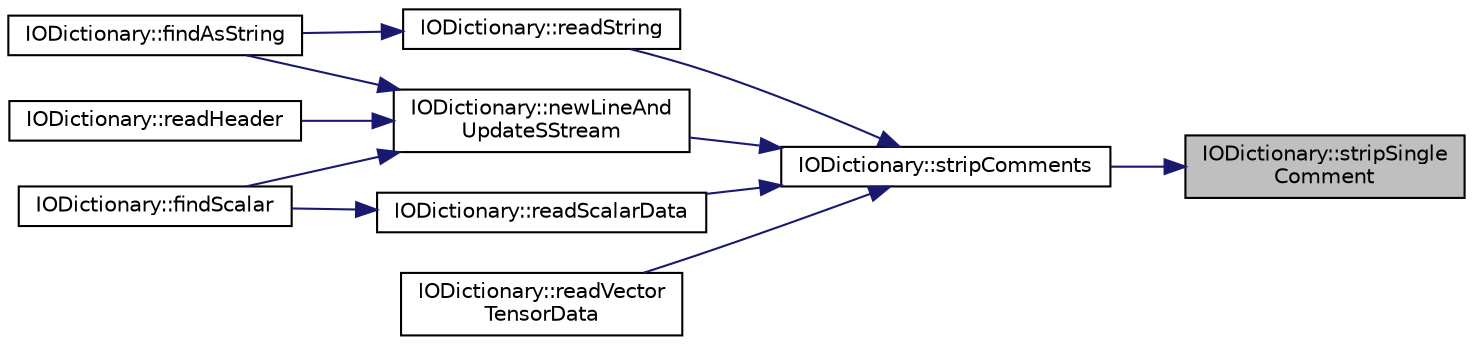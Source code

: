 digraph "IODictionary::stripSingleComment"
{
 // LATEX_PDF_SIZE
  bgcolor="transparent";
  edge [fontname="Helvetica",fontsize="10",labelfontname="Helvetica",labelfontsize="10"];
  node [fontname="Helvetica",fontsize="10",shape=record];
  rankdir="RL";
  Node1 [label="IODictionary::stripSingle\lComment",height=0.2,width=0.4,color="black", fillcolor="grey75", style="filled", fontcolor="black",tooltip=" "];
  Node1 -> Node2 [dir="back",color="midnightblue",fontsize="10",style="solid",fontname="Helvetica"];
  Node2 [label="IODictionary::stripComments",height=0.2,width=0.4,color="black",URL="$classIODictionary.html#ac15a8655b8c9e130366de9b2fdf7bd68",tooltip=" "];
  Node2 -> Node3 [dir="back",color="midnightblue",fontsize="10",style="solid",fontname="Helvetica"];
  Node3 [label="IODictionary::newLineAnd\lUpdateSStream",height=0.2,width=0.4,color="black",URL="$classIODictionary.html#aad74c3fdf3a5f9bbd91e372f6fe25ca1",tooltip=" "];
  Node3 -> Node4 [dir="back",color="midnightblue",fontsize="10",style="solid",fontname="Helvetica"];
  Node4 [label="IODictionary::findAsString",height=0.2,width=0.4,color="black",URL="$classIODictionary.html#abe230f43d718bcb7af4acbf83c76387d",tooltip=" "];
  Node3 -> Node5 [dir="back",color="midnightblue",fontsize="10",style="solid",fontname="Helvetica"];
  Node5 [label="IODictionary::findScalar",height=0.2,width=0.4,color="black",URL="$classIODictionary.html#a6960f8d4bed4bdafea376bb12ced26d1",tooltip=" "];
  Node3 -> Node6 [dir="back",color="midnightblue",fontsize="10",style="solid",fontname="Helvetica"];
  Node6 [label="IODictionary::readHeader",height=0.2,width=0.4,color="black",URL="$classIODictionary.html#a755271f0393e94ec36e9e7c3cbfdda19",tooltip=" "];
  Node2 -> Node7 [dir="back",color="midnightblue",fontsize="10",style="solid",fontname="Helvetica"];
  Node7 [label="IODictionary::readScalarData",height=0.2,width=0.4,color="black",URL="$classIODictionary.html#aed8c7fbe92681bde0c30c4f2758184c8",tooltip=" "];
  Node7 -> Node5 [dir="back",color="midnightblue",fontsize="10",style="solid",fontname="Helvetica"];
  Node2 -> Node8 [dir="back",color="midnightblue",fontsize="10",style="solid",fontname="Helvetica"];
  Node8 [label="IODictionary::readString",height=0.2,width=0.4,color="black",URL="$classIODictionary.html#a08c652d472665e8a475fb13b1795d25a",tooltip=" "];
  Node8 -> Node4 [dir="back",color="midnightblue",fontsize="10",style="solid",fontname="Helvetica"];
  Node2 -> Node9 [dir="back",color="midnightblue",fontsize="10",style="solid",fontname="Helvetica"];
  Node9 [label="IODictionary::readVector\lTensorData",height=0.2,width=0.4,color="black",URL="$classIODictionary.html#afe65c75bb2e1b3f5637e988f8cc379c4",tooltip=" "];
}
